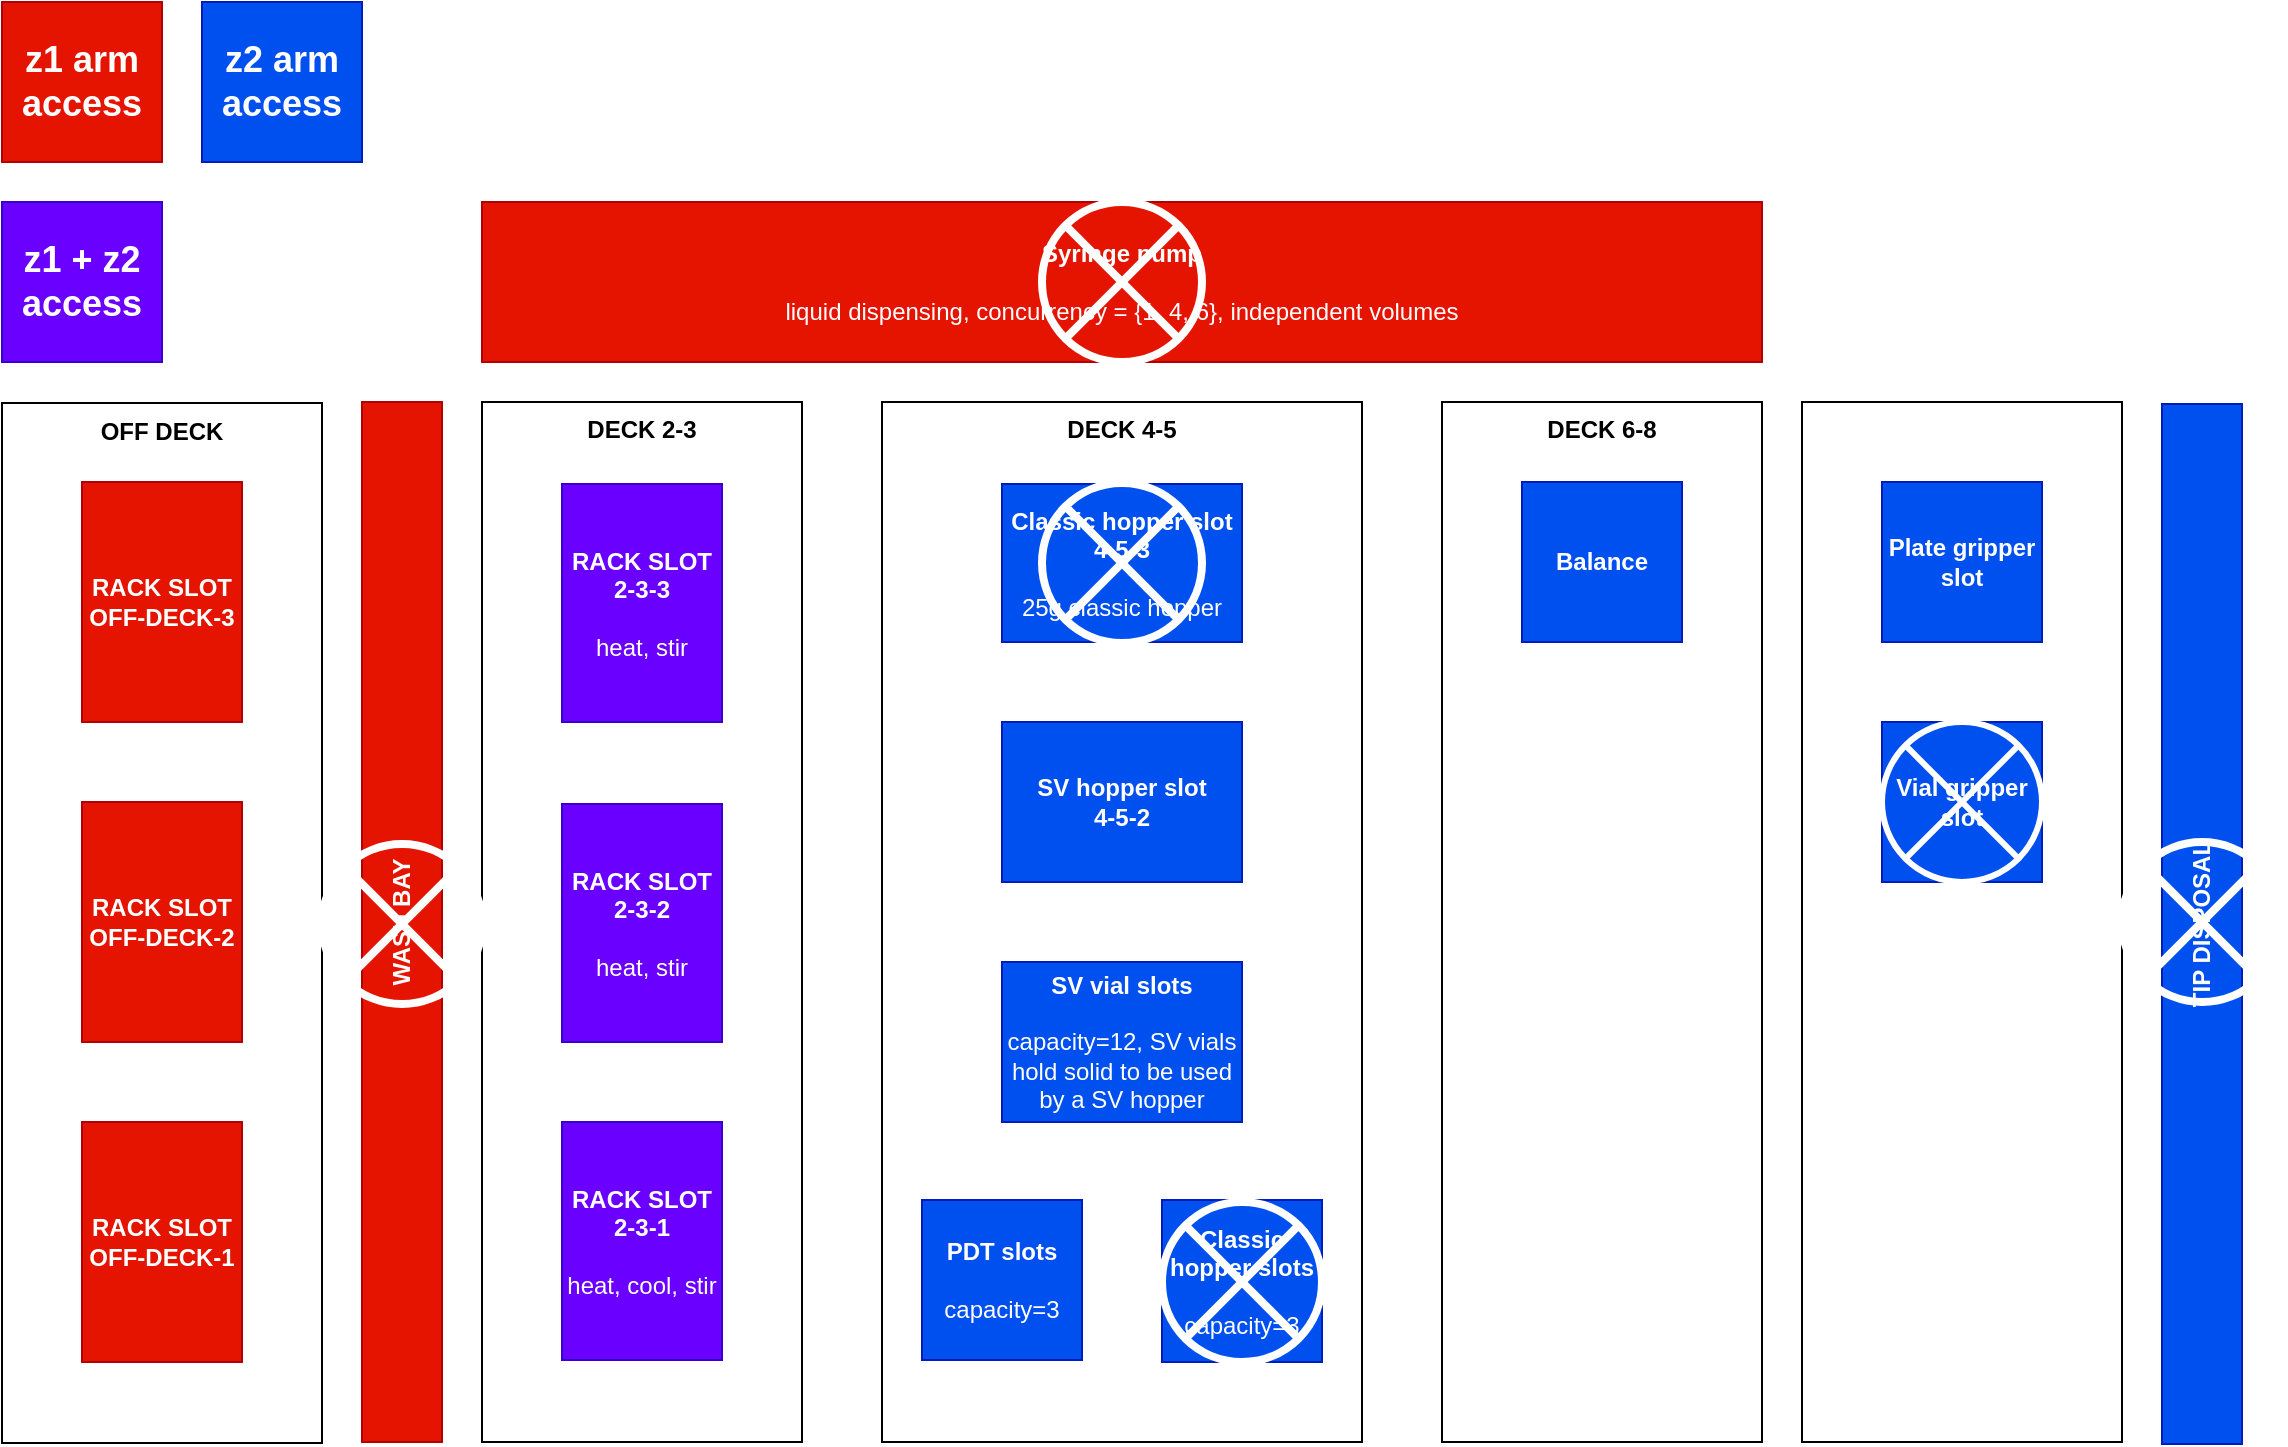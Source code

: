 <mxfile version="20.7.4" type="device"><diagram id="eSBOruccMRfgGsM2clmA" name="Page-1"><mxGraphModel dx="2284" dy="1922" grid="1" gridSize="10" guides="1" tooltips="1" connect="1" arrows="1" fold="1" page="1" pageScale="1" pageWidth="850" pageHeight="1100" math="0" shadow="0"><root><mxCell id="0"/><mxCell id="1" parent="0"/><mxCell id="8XShldMfjXq8pg7aiQaW-2" value="&lt;b&gt;&lt;font color=&quot;#000000&quot;&gt;DECK 2-3&lt;/font&gt;&lt;/b&gt;" style="rounded=0;whiteSpace=wrap;html=1;verticalAlign=top;fillOpacity=10;fillColor=none;fontColor=#ffffff;strokeColor=default;" parent="1" vertex="1"><mxGeometry x="80" y="40" width="160" height="520" as="geometry"/></mxCell><mxCell id="8XShldMfjXq8pg7aiQaW-3" value="&lt;b&gt;RACK SLOT 2-3-3&lt;br&gt;&lt;/b&gt;&lt;br&gt;heat, stir" style="rounded=0;whiteSpace=wrap;html=1;fillColor=#6a00ff;fontColor=#ffffff;strokeColor=#3700CC;" parent="1" vertex="1"><mxGeometry x="120" y="81" width="80" height="119" as="geometry"/></mxCell><mxCell id="8XShldMfjXq8pg7aiQaW-6" value="WASH BAY" style="rounded=0;whiteSpace=wrap;html=1;verticalAlign=middle;fontStyle=1;horizontal=0;fillColor=#e51400;fontColor=#ffffff;strokeColor=#B20000;" parent="1" vertex="1"><mxGeometry x="20" y="40" width="40" height="520" as="geometry"/></mxCell><mxCell id="8XShldMfjXq8pg7aiQaW-12" value="&lt;b&gt;DECK 4-5&lt;/b&gt;" style="rounded=0;whiteSpace=wrap;html=1;verticalAlign=top;fillOpacity=50;" parent="1" vertex="1"><mxGeometry x="280" y="40" width="240" height="520" as="geometry"/></mxCell><mxCell id="8XShldMfjXq8pg7aiQaW-13" value="&lt;b&gt;PDT slots&lt;br&gt;&lt;/b&gt;&lt;br&gt;capacity=3" style="rounded=0;whiteSpace=wrap;html=1;fillColor=#0050ef;fontColor=#ffffff;strokeColor=#001DBC;" parent="1" vertex="1"><mxGeometry x="300" y="439" width="80" height="80" as="geometry"/></mxCell><mxCell id="8XShldMfjXq8pg7aiQaW-14" value="&lt;b&gt;Classic hopper slots&lt;/b&gt;&lt;br&gt;&lt;br&gt;capacity=3" style="rounded=0;whiteSpace=wrap;html=1;fillColor=#0050ef;fontColor=#ffffff;strokeColor=#001DBC;" parent="1" vertex="1"><mxGeometry x="420" y="439" width="80" height="81" as="geometry"/></mxCell><mxCell id="8XShldMfjXq8pg7aiQaW-15" value="TIP DISPOSAL" style="rounded=0;whiteSpace=wrap;html=1;verticalAlign=middle;fontStyle=1;horizontal=0;fillColor=#0050ef;fontColor=#ffffff;strokeColor=#001DBC;" parent="1" vertex="1"><mxGeometry x="920" y="41" width="40" height="520" as="geometry"/></mxCell><mxCell id="8XShldMfjXq8pg7aiQaW-16" value="&lt;b&gt;SV hopper slot&lt;br&gt;4-5-2&lt;br&gt;&lt;/b&gt;" style="rounded=0;whiteSpace=wrap;html=1;fillColor=#0050ef;fontColor=#ffffff;strokeColor=#001DBC;" parent="1" vertex="1"><mxGeometry x="340" y="200" width="120" height="80" as="geometry"/></mxCell><mxCell id="8XShldMfjXq8pg7aiQaW-20" value="Syringe pump&lt;br&gt;&lt;span style=&quot;font-weight: 400;&quot;&gt;&lt;br&gt;&lt;/span&gt;&lt;span style=&quot;font-weight: normal;&quot;&gt;liquid dispensing, concurrency = {1, 4, 6}, independent volumes&lt;/span&gt;" style="rounded=0;whiteSpace=wrap;html=1;fillColor=#e51400;fontStyle=1;fillOpacity=100;fontColor=#ffffff;strokeColor=#B20000;" parent="1" vertex="1"><mxGeometry x="80" y="-60" width="640" height="80" as="geometry"/></mxCell><mxCell id="8XShldMfjXq8pg7aiQaW-27" value="&lt;b&gt;RACK SLOT 2-3-2&lt;br&gt;&lt;/b&gt;&lt;br&gt;heat, stir" style="rounded=0;whiteSpace=wrap;html=1;fillColor=#6a00ff;fontColor=#ffffff;strokeColor=#3700CC;" parent="1" vertex="1"><mxGeometry x="120" y="241" width="80" height="119" as="geometry"/></mxCell><mxCell id="8XShldMfjXq8pg7aiQaW-28" value="&lt;b&gt;RACK SLOT 2-3-1&lt;br&gt;&lt;/b&gt;&lt;br&gt;heat, cool, stir" style="rounded=0;whiteSpace=wrap;html=1;fillColor=#6a00ff;fontColor=#ffffff;strokeColor=#3700CC;" parent="1" vertex="1"><mxGeometry x="120" y="400" width="80" height="119" as="geometry"/></mxCell><mxCell id="8XShldMfjXq8pg7aiQaW-29" value="&lt;b&gt;Classic hopper slot&lt;/b&gt;&lt;br&gt;&lt;b&gt;4-5-3&lt;/b&gt;&lt;br&gt;&lt;br&gt;25g classic hopper" style="rounded=0;whiteSpace=wrap;html=1;fillColor=#0050ef;fontColor=#ffffff;strokeColor=#001DBC;" parent="1" vertex="1"><mxGeometry x="340" y="81" width="120" height="79" as="geometry"/></mxCell><mxCell id="8XShldMfjXq8pg7aiQaW-30" value="&lt;b&gt;SV vial slots&lt;/b&gt;&lt;br&gt;&lt;br&gt;capacity=12, SV vials hold solid to be used by a SV hopper" style="rounded=0;whiteSpace=wrap;html=1;fillColor=#0050ef;fontColor=#ffffff;strokeColor=#001DBC;" parent="1" vertex="1"><mxGeometry x="340" y="320" width="120" height="80" as="geometry"/></mxCell><mxCell id="8XShldMfjXq8pg7aiQaW-31" value="&lt;b&gt;OFF DECK&lt;/b&gt;" style="rounded=0;whiteSpace=wrap;html=1;verticalAlign=top;fillOpacity=50;" parent="1" vertex="1"><mxGeometry x="-160" y="40.5" width="160" height="520" as="geometry"/></mxCell><mxCell id="8XShldMfjXq8pg7aiQaW-32" value="&lt;b&gt;RACK SLOT OFF-DECK-3&lt;br&gt;&lt;/b&gt;" style="rounded=0;whiteSpace=wrap;html=1;fillColor=#e51400;fontColor=#ffffff;strokeColor=#B20000;" parent="1" vertex="1"><mxGeometry x="-120" y="80" width="80" height="120" as="geometry"/></mxCell><mxCell id="8XShldMfjXq8pg7aiQaW-33" value="&lt;b&gt;RACK SLOT OFF-DECK-2&lt;br&gt;&lt;/b&gt;" style="rounded=0;whiteSpace=wrap;html=1;fillColor=#e51400;fontColor=#ffffff;strokeColor=#B20000;" parent="1" vertex="1"><mxGeometry x="-120" y="240" width="80" height="120" as="geometry"/></mxCell><mxCell id="8XShldMfjXq8pg7aiQaW-34" value="&lt;b&gt;RACK SLOT OFF-DECK-1&lt;br&gt;&lt;/b&gt;" style="rounded=0;whiteSpace=wrap;html=1;fillColor=#e51400;fontColor=#ffffff;strokeColor=#B20000;" parent="1" vertex="1"><mxGeometry x="-120" y="400" width="80" height="120" as="geometry"/></mxCell><mxCell id="8XShldMfjXq8pg7aiQaW-35" value="&lt;font style=&quot;font-size: 18px;&quot;&gt;&lt;b&gt;z1 arm access&lt;/b&gt;&lt;/font&gt;" style="rounded=0;whiteSpace=wrap;html=1;fillColor=#e51400;fillOpacity=100;fontColor=#ffffff;strokeColor=#B20000;verticalAlign=middle;align=center;" parent="1" vertex="1"><mxGeometry x="-160" y="-160" width="80" height="80" as="geometry"/></mxCell><mxCell id="8XShldMfjXq8pg7aiQaW-36" value="&lt;font style=&quot;font-size: 18px;&quot;&gt;&lt;b style=&quot;&quot;&gt;z2 arm access&lt;/b&gt;&lt;/font&gt;" style="rounded=0;whiteSpace=wrap;html=1;fillColor=#0050ef;fillOpacity=100;fontColor=#ffffff;strokeColor=#001DBC;verticalAlign=middle;align=center;" parent="1" vertex="1"><mxGeometry x="-60" y="-160" width="80" height="80" as="geometry"/></mxCell><mxCell id="8XShldMfjXq8pg7aiQaW-38" value="&lt;font style=&quot;font-size: 18px;&quot;&gt;&lt;b style=&quot;&quot;&gt;z1 + z2 access&lt;/b&gt;&lt;/font&gt;" style="rounded=0;whiteSpace=wrap;html=1;fillColor=#6a00ff;fillOpacity=100;fontColor=#ffffff;strokeColor=#3700CC;verticalAlign=middle;align=center;" parent="1" vertex="1"><mxGeometry x="-160" y="-60" width="80" height="80" as="geometry"/></mxCell><mxCell id="8XShldMfjXq8pg7aiQaW-40" value="" style="group" parent="1" vertex="1" connectable="0"><mxGeometry x="740" y="40" width="160" height="520" as="geometry"/></mxCell><mxCell id="8XShldMfjXq8pg7aiQaW-21" value="" style="rounded=0;whiteSpace=wrap;html=1;verticalAlign=top;" parent="8XShldMfjXq8pg7aiQaW-40" vertex="1"><mxGeometry width="160" height="520" as="geometry"/></mxCell><mxCell id="8XShldMfjXq8pg7aiQaW-22" value="Plate gripper slot" style="rounded=0;whiteSpace=wrap;html=1;fontStyle=1;fillColor=#0050ef;fontColor=#ffffff;strokeColor=#001DBC;" parent="8XShldMfjXq8pg7aiQaW-40" vertex="1"><mxGeometry x="40" y="40" width="80" height="80" as="geometry"/></mxCell><mxCell id="8XShldMfjXq8pg7aiQaW-23" value="Vial gripper slot" style="rounded=0;whiteSpace=wrap;html=1;fontStyle=1;fillColor=#0050ef;fontColor=#ffffff;strokeColor=#001DBC;fillStyle=solid;" parent="8XShldMfjXq8pg7aiQaW-40" vertex="1"><mxGeometry x="40" y="160" width="80" height="80" as="geometry"/></mxCell><mxCell id="OsVPEdAoznFv7NP7pG2C-1" value="" style="shape=sumEllipse;perimeter=ellipsePerimeter;whiteSpace=wrap;html=1;backgroundOutline=1;fillStyle=solid;fontColor=#000000;fillColor=none;strokeColor=#FFFFFF;strokeWidth=3;" parent="8XShldMfjXq8pg7aiQaW-40" vertex="1"><mxGeometry x="40" y="160" width="80" height="80" as="geometry"/></mxCell><mxCell id="8XShldMfjXq8pg7aiQaW-42" value="" style="group" parent="1" vertex="1" connectable="0"><mxGeometry x="560" y="40" width="160" height="520" as="geometry"/></mxCell><mxCell id="8XShldMfjXq8pg7aiQaW-43" value="&lt;b style=&quot;border-color: var(--border-color);&quot;&gt;DECK 6-8&lt;/b&gt;" style="rounded=0;whiteSpace=wrap;html=1;verticalAlign=top;" parent="8XShldMfjXq8pg7aiQaW-42" vertex="1"><mxGeometry width="160" height="520" as="geometry"/></mxCell><mxCell id="8XShldMfjXq8pg7aiQaW-45" value="Balance" style="rounded=0;whiteSpace=wrap;html=1;fontStyle=1;fillColor=#0050ef;fontColor=#ffffff;strokeColor=#001DBC;" parent="8XShldMfjXq8pg7aiQaW-42" vertex="1"><mxGeometry x="40" y="40" width="80" height="80" as="geometry"/></mxCell><mxCell id="OsVPEdAoznFv7NP7pG2C-2" value="" style="shape=sumEllipse;perimeter=ellipsePerimeter;whiteSpace=wrap;html=1;backgroundOutline=1;fillStyle=solid;fontColor=#000000;fillColor=none;strokeColor=#FFFFFF;strokeWidth=4;" parent="1" vertex="1"><mxGeometry x="420" y="440" width="80" height="80" as="geometry"/></mxCell><mxCell id="OsVPEdAoznFv7NP7pG2C-3" value="" style="shape=sumEllipse;perimeter=ellipsePerimeter;whiteSpace=wrap;html=1;backgroundOutline=1;fillStyle=solid;fontColor=#000000;fillColor=none;strokeColor=#FFFFFF;strokeWidth=4;" parent="1" vertex="1"><mxGeometry x="360" y="80.5" width="80" height="80" as="geometry"/></mxCell><mxCell id="UqYaiZbhIf3qoXpyP5Hj-1" value="" style="shape=sumEllipse;perimeter=ellipsePerimeter;whiteSpace=wrap;html=1;backgroundOutline=1;fillStyle=solid;fontColor=#000000;fillColor=none;strokeColor=#FFFFFF;strokeWidth=4;" vertex="1" parent="1"><mxGeometry y="261" width="80" height="80" as="geometry"/></mxCell><mxCell id="UqYaiZbhIf3qoXpyP5Hj-2" value="" style="shape=sumEllipse;perimeter=ellipsePerimeter;whiteSpace=wrap;html=1;backgroundOutline=1;fillStyle=solid;fontColor=#000000;fillColor=none;strokeColor=#FFFFFF;strokeWidth=4;" vertex="1" parent="1"><mxGeometry x="900" y="260" width="80" height="80" as="geometry"/></mxCell><mxCell id="UqYaiZbhIf3qoXpyP5Hj-3" value="" style="shape=sumEllipse;perimeter=ellipsePerimeter;whiteSpace=wrap;html=1;backgroundOutline=1;fillStyle=solid;fontColor=#000000;fillColor=none;strokeColor=#FFFFFF;strokeWidth=4;" vertex="1" parent="1"><mxGeometry x="360" y="-60" width="80" height="80" as="geometry"/></mxCell></root></mxGraphModel></diagram></mxfile>